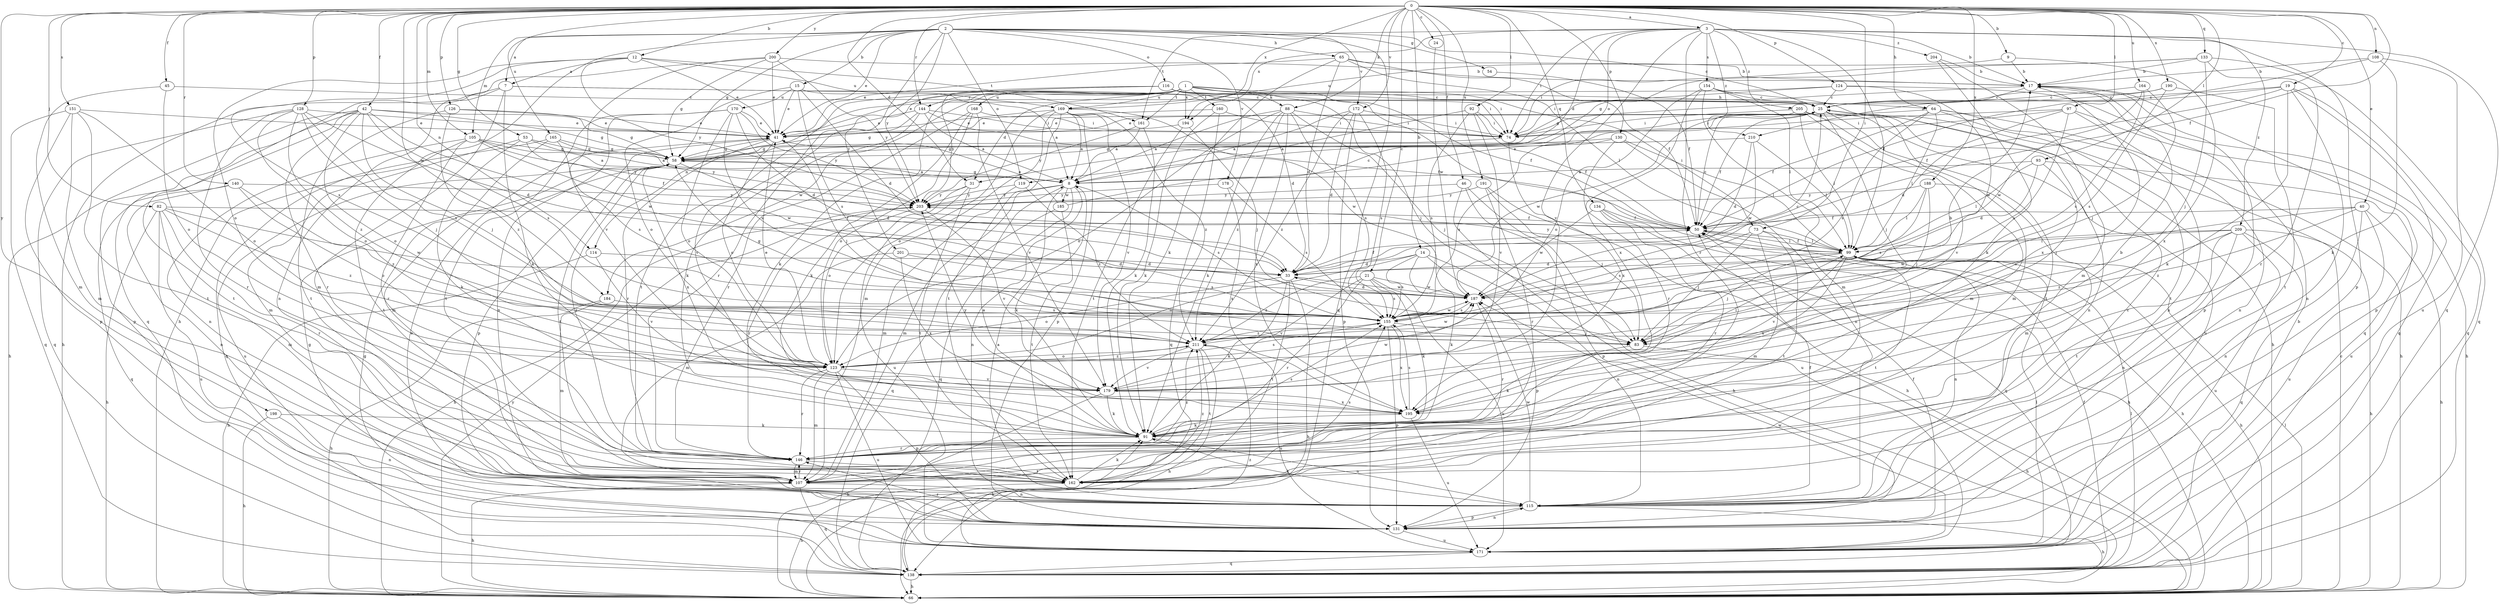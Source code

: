 strict digraph  {
0;
1;
2;
3;
7;
8;
9;
12;
14;
15;
17;
19;
21;
24;
25;
31;
33;
40;
41;
42;
45;
46;
50;
53;
54;
58;
64;
65;
66;
73;
74;
82;
83;
88;
91;
92;
93;
97;
99;
105;
107;
108;
114;
115;
116;
119;
123;
124;
126;
128;
130;
131;
133;
134;
138;
140;
144;
146;
151;
154;
155;
160;
161;
162;
164;
165;
168;
169;
170;
171;
172;
178;
179;
184;
185;
187;
188;
190;
191;
194;
195;
198;
200;
201;
203;
204;
205;
209;
210;
211;
0 -> 3  [label=a];
0 -> 9  [label=b];
0 -> 12  [label=b];
0 -> 14  [label=b];
0 -> 19  [label=c];
0 -> 21  [label=c];
0 -> 24  [label=c];
0 -> 31  [label=d];
0 -> 40  [label=e];
0 -> 42  [label=f];
0 -> 45  [label=f];
0 -> 46  [label=f];
0 -> 50  [label=f];
0 -> 53  [label=g];
0 -> 64  [label=h];
0 -> 73  [label=i];
0 -> 82  [label=j];
0 -> 88  [label=k];
0 -> 92  [label=l];
0 -> 93  [label=l];
0 -> 97  [label=l];
0 -> 105  [label=m];
0 -> 108  [label=n];
0 -> 114  [label=n];
0 -> 124  [label=p];
0 -> 126  [label=p];
0 -> 128  [label=p];
0 -> 130  [label=p];
0 -> 133  [label=q];
0 -> 134  [label=q];
0 -> 140  [label=r];
0 -> 144  [label=r];
0 -> 151  [label=s];
0 -> 164  [label=u];
0 -> 165  [label=u];
0 -> 172  [label=v];
0 -> 184  [label=w];
0 -> 188  [label=x];
0 -> 190  [label=x];
0 -> 191  [label=x];
0 -> 194  [label=x];
0 -> 198  [label=y];
0 -> 200  [label=y];
1 -> 31  [label=d];
1 -> 64  [label=h];
1 -> 73  [label=i];
1 -> 74  [label=i];
1 -> 83  [label=j];
1 -> 88  [label=k];
1 -> 91  [label=k];
1 -> 114  [label=n];
1 -> 144  [label=r];
1 -> 160  [label=t];
1 -> 161  [label=t];
1 -> 168  [label=u];
1 -> 169  [label=u];
1 -> 184  [label=w];
1 -> 194  [label=x];
2 -> 7  [label=a];
2 -> 15  [label=b];
2 -> 25  [label=c];
2 -> 41  [label=e];
2 -> 54  [label=g];
2 -> 58  [label=g];
2 -> 65  [label=h];
2 -> 66  [label=h];
2 -> 105  [label=m];
2 -> 116  [label=o];
2 -> 119  [label=o];
2 -> 138  [label=q];
2 -> 172  [label=v];
2 -> 178  [label=v];
2 -> 201  [label=y];
2 -> 203  [label=y];
3 -> 17  [label=b];
3 -> 31  [label=d];
3 -> 74  [label=i];
3 -> 99  [label=l];
3 -> 119  [label=o];
3 -> 131  [label=p];
3 -> 138  [label=q];
3 -> 146  [label=r];
3 -> 154  [label=s];
3 -> 161  [label=t];
3 -> 179  [label=v];
3 -> 194  [label=x];
3 -> 204  [label=z];
3 -> 205  [label=z];
3 -> 209  [label=z];
3 -> 210  [label=z];
7 -> 25  [label=c];
7 -> 66  [label=h];
7 -> 74  [label=i];
7 -> 91  [label=k];
7 -> 107  [label=m];
7 -> 115  [label=n];
8 -> 58  [label=g];
8 -> 91  [label=k];
8 -> 107  [label=m];
8 -> 115  [label=n];
8 -> 138  [label=q];
8 -> 155  [label=s];
8 -> 185  [label=w];
8 -> 203  [label=y];
9 -> 17  [label=b];
9 -> 169  [label=u];
9 -> 195  [label=x];
12 -> 7  [label=a];
12 -> 41  [label=e];
12 -> 123  [label=o];
12 -> 155  [label=s];
12 -> 161  [label=t];
12 -> 169  [label=u];
12 -> 203  [label=y];
14 -> 33  [label=d];
14 -> 91  [label=k];
14 -> 115  [label=n];
14 -> 123  [label=o];
14 -> 131  [label=p];
14 -> 155  [label=s];
15 -> 8  [label=a];
15 -> 33  [label=d];
15 -> 41  [label=e];
15 -> 123  [label=o];
15 -> 155  [label=s];
15 -> 170  [label=u];
17 -> 25  [label=c];
17 -> 58  [label=g];
17 -> 131  [label=p];
17 -> 138  [label=q];
17 -> 195  [label=x];
19 -> 25  [label=c];
19 -> 50  [label=f];
19 -> 91  [label=k];
19 -> 115  [label=n];
19 -> 131  [label=p];
19 -> 138  [label=q];
19 -> 210  [label=z];
21 -> 91  [label=k];
21 -> 146  [label=r];
21 -> 155  [label=s];
21 -> 171  [label=u];
21 -> 179  [label=v];
21 -> 187  [label=w];
21 -> 211  [label=z];
24 -> 187  [label=w];
25 -> 41  [label=e];
25 -> 50  [label=f];
25 -> 74  [label=i];
25 -> 83  [label=j];
25 -> 107  [label=m];
25 -> 115  [label=n];
25 -> 162  [label=t];
31 -> 123  [label=o];
31 -> 162  [label=t];
31 -> 171  [label=u];
31 -> 203  [label=y];
33 -> 50  [label=f];
33 -> 66  [label=h];
33 -> 91  [label=k];
33 -> 123  [label=o];
33 -> 162  [label=t];
33 -> 187  [label=w];
40 -> 50  [label=f];
40 -> 66  [label=h];
40 -> 115  [label=n];
40 -> 155  [label=s];
40 -> 171  [label=u];
40 -> 211  [label=z];
41 -> 58  [label=g];
41 -> 83  [label=j];
41 -> 123  [label=o];
41 -> 131  [label=p];
41 -> 146  [label=r];
42 -> 41  [label=e];
42 -> 58  [label=g];
42 -> 66  [label=h];
42 -> 83  [label=j];
42 -> 123  [label=o];
42 -> 131  [label=p];
42 -> 146  [label=r];
42 -> 155  [label=s];
42 -> 162  [label=t];
42 -> 187  [label=w];
45 -> 25  [label=c];
45 -> 107  [label=m];
45 -> 123  [label=o];
46 -> 66  [label=h];
46 -> 131  [label=p];
46 -> 171  [label=u];
46 -> 203  [label=y];
50 -> 25  [label=c];
50 -> 66  [label=h];
50 -> 99  [label=l];
53 -> 8  [label=a];
53 -> 50  [label=f];
53 -> 58  [label=g];
53 -> 91  [label=k];
53 -> 107  [label=m];
54 -> 50  [label=f];
58 -> 8  [label=a];
58 -> 33  [label=d];
58 -> 146  [label=r];
58 -> 162  [label=t];
58 -> 171  [label=u];
58 -> 195  [label=x];
64 -> 41  [label=e];
64 -> 50  [label=f];
64 -> 66  [label=h];
64 -> 99  [label=l];
64 -> 115  [label=n];
64 -> 155  [label=s];
64 -> 162  [label=t];
65 -> 17  [label=b];
65 -> 33  [label=d];
65 -> 41  [label=e];
65 -> 50  [label=f];
65 -> 91  [label=k];
65 -> 99  [label=l];
66 -> 25  [label=c];
66 -> 99  [label=l];
66 -> 203  [label=y];
73 -> 83  [label=j];
73 -> 99  [label=l];
73 -> 107  [label=m];
73 -> 155  [label=s];
73 -> 162  [label=t];
74 -> 58  [label=g];
74 -> 195  [label=x];
82 -> 50  [label=f];
82 -> 66  [label=h];
82 -> 107  [label=m];
82 -> 146  [label=r];
82 -> 171  [label=u];
82 -> 187  [label=w];
82 -> 211  [label=z];
83 -> 66  [label=h];
83 -> 91  [label=k];
88 -> 8  [label=a];
88 -> 74  [label=i];
88 -> 83  [label=j];
88 -> 91  [label=k];
88 -> 123  [label=o];
88 -> 155  [label=s];
88 -> 195  [label=x];
88 -> 211  [label=z];
91 -> 8  [label=a];
91 -> 115  [label=n];
91 -> 146  [label=r];
91 -> 155  [label=s];
92 -> 8  [label=a];
92 -> 50  [label=f];
92 -> 74  [label=i];
92 -> 155  [label=s];
92 -> 179  [label=v];
93 -> 8  [label=a];
93 -> 33  [label=d];
93 -> 83  [label=j];
93 -> 99  [label=l];
93 -> 171  [label=u];
97 -> 8  [label=a];
97 -> 33  [label=d];
97 -> 66  [label=h];
97 -> 74  [label=i];
97 -> 115  [label=n];
97 -> 155  [label=s];
99 -> 33  [label=d];
99 -> 50  [label=f];
99 -> 66  [label=h];
99 -> 83  [label=j];
99 -> 115  [label=n];
99 -> 162  [label=t];
99 -> 179  [label=v];
99 -> 195  [label=x];
99 -> 203  [label=y];
105 -> 8  [label=a];
105 -> 58  [label=g];
105 -> 115  [label=n];
105 -> 146  [label=r];
105 -> 162  [label=t];
105 -> 187  [label=w];
105 -> 203  [label=y];
107 -> 66  [label=h];
107 -> 115  [label=n];
107 -> 138  [label=q];
107 -> 146  [label=r];
108 -> 17  [label=b];
108 -> 50  [label=f];
108 -> 91  [label=k];
108 -> 171  [label=u];
114 -> 33  [label=d];
114 -> 66  [label=h];
114 -> 179  [label=v];
115 -> 8  [label=a];
115 -> 25  [label=c];
115 -> 50  [label=f];
115 -> 66  [label=h];
115 -> 91  [label=k];
115 -> 131  [label=p];
115 -> 187  [label=w];
116 -> 25  [label=c];
116 -> 33  [label=d];
116 -> 50  [label=f];
116 -> 99  [label=l];
116 -> 146  [label=r];
116 -> 162  [label=t];
116 -> 203  [label=y];
119 -> 107  [label=m];
119 -> 203  [label=y];
119 -> 211  [label=z];
123 -> 41  [label=e];
123 -> 99  [label=l];
123 -> 107  [label=m];
123 -> 131  [label=p];
123 -> 146  [label=r];
123 -> 155  [label=s];
123 -> 171  [label=u];
123 -> 179  [label=v];
123 -> 211  [label=z];
124 -> 25  [label=c];
124 -> 41  [label=e];
124 -> 74  [label=i];
124 -> 138  [label=q];
124 -> 187  [label=w];
126 -> 41  [label=e];
126 -> 58  [label=g];
126 -> 162  [label=t];
126 -> 211  [label=z];
128 -> 33  [label=d];
128 -> 41  [label=e];
128 -> 83  [label=j];
128 -> 123  [label=o];
128 -> 138  [label=q];
128 -> 146  [label=r];
128 -> 155  [label=s];
128 -> 211  [label=z];
130 -> 58  [label=g];
130 -> 99  [label=l];
130 -> 115  [label=n];
130 -> 146  [label=r];
130 -> 155  [label=s];
131 -> 41  [label=e];
131 -> 50  [label=f];
131 -> 58  [label=g];
131 -> 115  [label=n];
131 -> 146  [label=r];
131 -> 171  [label=u];
133 -> 17  [label=b];
133 -> 58  [label=g];
133 -> 74  [label=i];
133 -> 83  [label=j];
133 -> 138  [label=q];
133 -> 146  [label=r];
134 -> 50  [label=f];
134 -> 66  [label=h];
134 -> 138  [label=q];
134 -> 146  [label=r];
134 -> 187  [label=w];
138 -> 50  [label=f];
138 -> 66  [label=h];
138 -> 99  [label=l];
138 -> 211  [label=z];
140 -> 115  [label=n];
140 -> 123  [label=o];
140 -> 138  [label=q];
140 -> 203  [label=y];
140 -> 211  [label=z];
144 -> 8  [label=a];
144 -> 41  [label=e];
144 -> 50  [label=f];
144 -> 74  [label=i];
144 -> 91  [label=k];
144 -> 179  [label=v];
146 -> 107  [label=m];
146 -> 162  [label=t];
146 -> 211  [label=z];
151 -> 41  [label=e];
151 -> 107  [label=m];
151 -> 123  [label=o];
151 -> 131  [label=p];
151 -> 138  [label=q];
151 -> 162  [label=t];
154 -> 25  [label=c];
154 -> 66  [label=h];
154 -> 99  [label=l];
154 -> 107  [label=m];
154 -> 123  [label=o];
154 -> 195  [label=x];
155 -> 58  [label=g];
155 -> 83  [label=j];
155 -> 131  [label=p];
155 -> 187  [label=w];
155 -> 195  [label=x];
155 -> 211  [label=z];
160 -> 41  [label=e];
160 -> 74  [label=i];
160 -> 91  [label=k];
160 -> 138  [label=q];
161 -> 8  [label=a];
161 -> 91  [label=k];
161 -> 203  [label=y];
162 -> 66  [label=h];
162 -> 91  [label=k];
162 -> 155  [label=s];
162 -> 211  [label=z];
164 -> 25  [label=c];
164 -> 83  [label=j];
164 -> 155  [label=s];
164 -> 187  [label=w];
165 -> 58  [label=g];
165 -> 107  [label=m];
165 -> 138  [label=q];
165 -> 155  [label=s];
165 -> 203  [label=y];
168 -> 74  [label=i];
168 -> 91  [label=k];
168 -> 123  [label=o];
168 -> 146  [label=r];
168 -> 179  [label=v];
169 -> 8  [label=a];
169 -> 41  [label=e];
169 -> 107  [label=m];
169 -> 123  [label=o];
169 -> 131  [label=p];
169 -> 162  [label=t];
169 -> 179  [label=v];
169 -> 187  [label=w];
169 -> 211  [label=z];
170 -> 33  [label=d];
170 -> 41  [label=e];
170 -> 115  [label=n];
170 -> 123  [label=o];
170 -> 155  [label=s];
170 -> 162  [label=t];
170 -> 203  [label=y];
171 -> 17  [label=b];
171 -> 58  [label=g];
171 -> 91  [label=k];
171 -> 99  [label=l];
171 -> 138  [label=q];
171 -> 187  [label=w];
172 -> 8  [label=a];
172 -> 33  [label=d];
172 -> 74  [label=i];
172 -> 131  [label=p];
172 -> 155  [label=s];
172 -> 211  [label=z];
178 -> 155  [label=s];
178 -> 195  [label=x];
178 -> 203  [label=y];
179 -> 66  [label=h];
179 -> 91  [label=k];
179 -> 187  [label=w];
179 -> 195  [label=x];
184 -> 66  [label=h];
184 -> 107  [label=m];
184 -> 155  [label=s];
185 -> 25  [label=c];
185 -> 41  [label=e];
185 -> 138  [label=q];
185 -> 162  [label=t];
187 -> 25  [label=c];
187 -> 33  [label=d];
187 -> 146  [label=r];
187 -> 155  [label=s];
188 -> 83  [label=j];
188 -> 99  [label=l];
188 -> 107  [label=m];
188 -> 155  [label=s];
188 -> 203  [label=y];
190 -> 25  [label=c];
190 -> 74  [label=i];
190 -> 155  [label=s];
190 -> 162  [label=t];
191 -> 66  [label=h];
191 -> 83  [label=j];
191 -> 146  [label=r];
191 -> 203  [label=y];
194 -> 58  [label=g];
194 -> 83  [label=j];
194 -> 162  [label=t];
195 -> 17  [label=b];
195 -> 91  [label=k];
195 -> 155  [label=s];
195 -> 171  [label=u];
195 -> 203  [label=y];
198 -> 66  [label=h];
198 -> 91  [label=k];
198 -> 115  [label=n];
200 -> 17  [label=b];
200 -> 41  [label=e];
200 -> 58  [label=g];
200 -> 138  [label=q];
200 -> 179  [label=v];
200 -> 203  [label=y];
201 -> 33  [label=d];
201 -> 107  [label=m];
201 -> 155  [label=s];
201 -> 195  [label=x];
203 -> 50  [label=f];
203 -> 66  [label=h];
203 -> 146  [label=r];
203 -> 179  [label=v];
204 -> 17  [label=b];
204 -> 91  [label=k];
204 -> 107  [label=m];
205 -> 74  [label=i];
205 -> 99  [label=l];
205 -> 107  [label=m];
205 -> 171  [label=u];
205 -> 179  [label=v];
205 -> 187  [label=w];
209 -> 66  [label=h];
209 -> 99  [label=l];
209 -> 115  [label=n];
209 -> 138  [label=q];
209 -> 162  [label=t];
209 -> 171  [label=u];
209 -> 187  [label=w];
209 -> 211  [label=z];
210 -> 33  [label=d];
210 -> 58  [label=g];
210 -> 99  [label=l];
210 -> 187  [label=w];
211 -> 17  [label=b];
211 -> 66  [label=h];
211 -> 123  [label=o];
211 -> 162  [label=t];
211 -> 171  [label=u];
211 -> 179  [label=v];
211 -> 187  [label=w];
}

